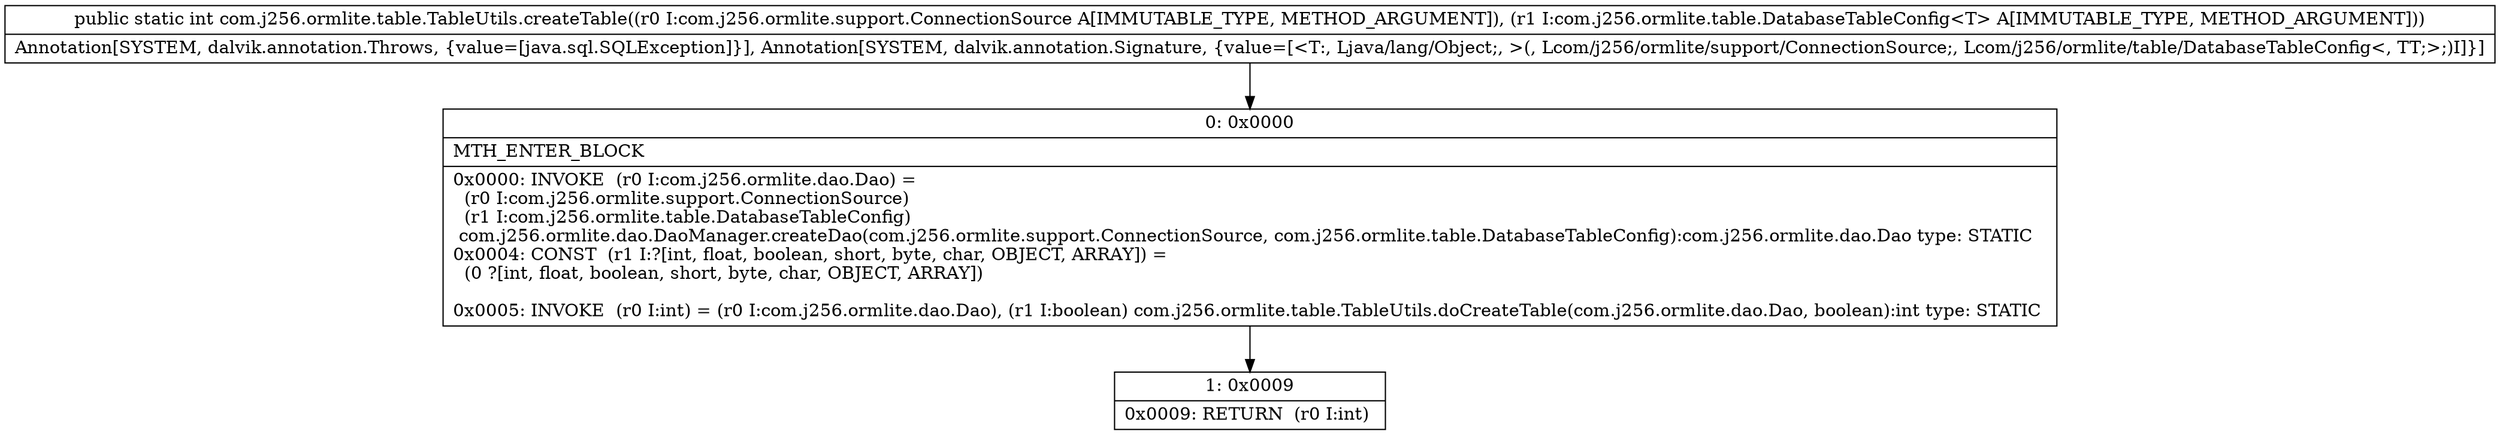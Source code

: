 digraph "CFG forcom.j256.ormlite.table.TableUtils.createTable(Lcom\/j256\/ormlite\/support\/ConnectionSource;Lcom\/j256\/ormlite\/table\/DatabaseTableConfig;)I" {
Node_0 [shape=record,label="{0\:\ 0x0000|MTH_ENTER_BLOCK\l|0x0000: INVOKE  (r0 I:com.j256.ormlite.dao.Dao) = \l  (r0 I:com.j256.ormlite.support.ConnectionSource)\l  (r1 I:com.j256.ormlite.table.DatabaseTableConfig)\l com.j256.ormlite.dao.DaoManager.createDao(com.j256.ormlite.support.ConnectionSource, com.j256.ormlite.table.DatabaseTableConfig):com.j256.ormlite.dao.Dao type: STATIC \l0x0004: CONST  (r1 I:?[int, float, boolean, short, byte, char, OBJECT, ARRAY]) = \l  (0 ?[int, float, boolean, short, byte, char, OBJECT, ARRAY])\l \l0x0005: INVOKE  (r0 I:int) = (r0 I:com.j256.ormlite.dao.Dao), (r1 I:boolean) com.j256.ormlite.table.TableUtils.doCreateTable(com.j256.ormlite.dao.Dao, boolean):int type: STATIC \l}"];
Node_1 [shape=record,label="{1\:\ 0x0009|0x0009: RETURN  (r0 I:int) \l}"];
MethodNode[shape=record,label="{public static int com.j256.ormlite.table.TableUtils.createTable((r0 I:com.j256.ormlite.support.ConnectionSource A[IMMUTABLE_TYPE, METHOD_ARGUMENT]), (r1 I:com.j256.ormlite.table.DatabaseTableConfig\<T\> A[IMMUTABLE_TYPE, METHOD_ARGUMENT]))  | Annotation[SYSTEM, dalvik.annotation.Throws, \{value=[java.sql.SQLException]\}], Annotation[SYSTEM, dalvik.annotation.Signature, \{value=[\<T:, Ljava\/lang\/Object;, \>(, Lcom\/j256\/ormlite\/support\/ConnectionSource;, Lcom\/j256\/ormlite\/table\/DatabaseTableConfig\<, TT;\>;)I]\}]\l}"];
MethodNode -> Node_0;
Node_0 -> Node_1;
}

